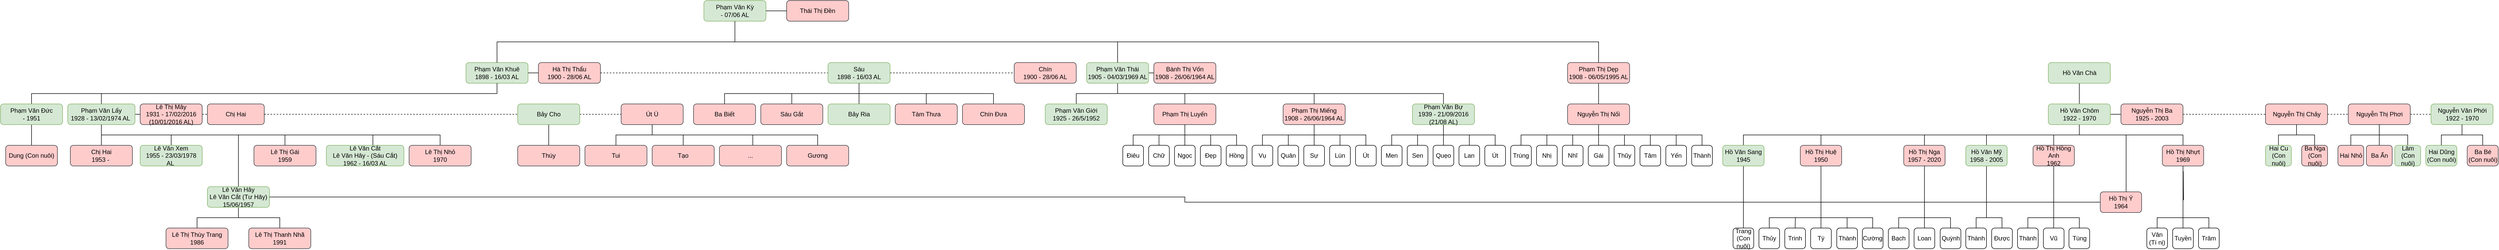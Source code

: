 <mxfile version="13.9.2" type="github">
  <diagram name="Page-1" id="97916047-d0de-89f5-080d-49f4d83e522f">
    <mxGraphModel dx="3175.5" dy="762" grid="1" gridSize="10" guides="1" tooltips="1" connect="1" arrows="1" fold="1" page="1" pageScale="1.5" pageWidth="1169" pageHeight="827" background="#ffffff" math="0" shadow="0">
      <root>
        <mxCell id="0" />
        <mxCell id="1" parent="0" />
        <mxCell id="FEyVmN1Ai5-Nq4Hq8LTz-78" value="" style="group" parent="1" vertex="1" connectable="0">
          <mxGeometry x="400" y="40" width="280" height="40" as="geometry" />
        </mxCell>
        <mxCell id="FEyVmN1Ai5-Nq4Hq8LTz-65" value="Phạm Văn Kỳ&lt;br&gt;- 07/06 AL" style="rounded=1;whiteSpace=wrap;html=1;fillColor=#d5e8d4;strokeColor=#82b366;" parent="FEyVmN1Ai5-Nq4Hq8LTz-78" vertex="1">
          <mxGeometry width="120" height="40" as="geometry" />
        </mxCell>
        <mxCell id="FEyVmN1Ai5-Nq4Hq8LTz-66" value="Thái Thị Đền" style="rounded=1;whiteSpace=wrap;html=1;fillColor=#ffcccc;strokeColor=#36393d;" parent="FEyVmN1Ai5-Nq4Hq8LTz-78" vertex="1">
          <mxGeometry x="160" width="120" height="40" as="geometry" />
        </mxCell>
        <mxCell id="FEyVmN1Ai5-Nq4Hq8LTz-71" style="edgeStyle=orthogonalEdgeStyle;rounded=0;orthogonalLoop=1;jettySize=auto;html=1;exitX=1;exitY=0.5;exitDx=0;exitDy=0;entryX=0;entryY=0.5;entryDx=0;entryDy=0;endArrow=none;endFill=0;" parent="FEyVmN1Ai5-Nq4Hq8LTz-78" source="FEyVmN1Ai5-Nq4Hq8LTz-65" target="FEyVmN1Ai5-Nq4Hq8LTz-66" edge="1">
          <mxGeometry as="geometry" />
        </mxCell>
        <mxCell id="5M_Gi-6bJ1FGQ-nQun3S-24" style="edgeStyle=orthogonalEdgeStyle;rounded=0;orthogonalLoop=1;jettySize=auto;html=1;exitX=0.5;exitY=1;exitDx=0;exitDy=0;entryX=0.5;entryY=0;entryDx=0;entryDy=0;endArrow=none;endFill=0;" parent="1" source="FEyVmN1Ai5-Nq4Hq8LTz-75" target="FEyVmN1Ai5-Nq4Hq8LTz-96" edge="1">
          <mxGeometry relative="1" as="geometry" />
        </mxCell>
        <mxCell id="FEyVmN1Ai5-Nq4Hq8LTz-75" value="Phạm Văn Khuê&lt;br&gt;1898 - 16/03 AL" style="rounded=1;whiteSpace=wrap;html=1;fillColor=#d5e8d4;strokeColor=#82b366;" parent="1" vertex="1">
          <mxGeometry x="-60" y="160" width="120" height="40" as="geometry" />
        </mxCell>
        <mxCell id="FEyVmN1Ai5-Nq4Hq8LTz-81" style="edgeStyle=orthogonalEdgeStyle;rounded=0;orthogonalLoop=1;jettySize=auto;html=1;exitX=1;exitY=0.5;exitDx=0;exitDy=0;entryX=0;entryY=0.5;entryDx=0;entryDy=0;endArrow=none;endFill=0;dashed=1;" parent="1" source="FEyVmN1Ai5-Nq4Hq8LTz-76" target="FEyVmN1Ai5-Nq4Hq8LTz-79" edge="1">
          <mxGeometry relative="1" as="geometry" />
        </mxCell>
        <mxCell id="FEyVmN1Ai5-Nq4Hq8LTz-76" value="Hà Thị Thẩu&lt;br&gt;1900 - 28/06 AL" style="rounded=1;whiteSpace=wrap;html=1;fillColor=#ffcccc;strokeColor=#36393d;" parent="1" vertex="1">
          <mxGeometry x="80" y="160" width="120" height="40" as="geometry" />
        </mxCell>
        <mxCell id="FEyVmN1Ai5-Nq4Hq8LTz-77" style="edgeStyle=orthogonalEdgeStyle;rounded=0;orthogonalLoop=1;jettySize=auto;html=1;exitX=1;exitY=0.5;exitDx=0;exitDy=0;entryX=0;entryY=0.5;entryDx=0;entryDy=0;endArrow=none;endFill=0;" parent="1" source="FEyVmN1Ai5-Nq4Hq8LTz-75" target="FEyVmN1Ai5-Nq4Hq8LTz-76" edge="1">
          <mxGeometry x="-50" y="160" as="geometry" />
        </mxCell>
        <mxCell id="FEyVmN1Ai5-Nq4Hq8LTz-84" style="edgeStyle=orthogonalEdgeStyle;rounded=0;orthogonalLoop=1;jettySize=auto;html=1;exitX=1;exitY=0.5;exitDx=0;exitDy=0;entryX=0;entryY=0.5;entryDx=0;entryDy=0;dashed=1;endArrow=none;endFill=0;" parent="1" source="FEyVmN1Ai5-Nq4Hq8LTz-79" target="FEyVmN1Ai5-Nq4Hq8LTz-80" edge="1">
          <mxGeometry relative="1" as="geometry" />
        </mxCell>
        <mxCell id="FEyVmN1Ai5-Nq4Hq8LTz-89" style="edgeStyle=orthogonalEdgeStyle;rounded=0;orthogonalLoop=1;jettySize=auto;html=1;exitX=0.5;exitY=1;exitDx=0;exitDy=0;entryX=0.5;entryY=0;entryDx=0;entryDy=0;endArrow=none;endFill=0;" parent="1" source="FEyVmN1Ai5-Nq4Hq8LTz-79" target="FEyVmN1Ai5-Nq4Hq8LTz-85" edge="1">
          <mxGeometry relative="1" as="geometry" />
        </mxCell>
        <mxCell id="FEyVmN1Ai5-Nq4Hq8LTz-91" style="edgeStyle=orthogonalEdgeStyle;rounded=0;orthogonalLoop=1;jettySize=auto;html=1;exitX=0.5;exitY=1;exitDx=0;exitDy=0;endArrow=none;endFill=0;" parent="1" source="FEyVmN1Ai5-Nq4Hq8LTz-79" target="FEyVmN1Ai5-Nq4Hq8LTz-82" edge="1">
          <mxGeometry relative="1" as="geometry" />
        </mxCell>
        <mxCell id="FEyVmN1Ai5-Nq4Hq8LTz-92" style="edgeStyle=orthogonalEdgeStyle;rounded=0;orthogonalLoop=1;jettySize=auto;html=1;exitX=0.5;exitY=1;exitDx=0;exitDy=0;entryX=0.5;entryY=0;entryDx=0;entryDy=0;endArrow=none;endFill=0;" parent="1" source="FEyVmN1Ai5-Nq4Hq8LTz-79" target="FEyVmN1Ai5-Nq4Hq8LTz-87" edge="1">
          <mxGeometry relative="1" as="geometry" />
        </mxCell>
        <mxCell id="FEyVmN1Ai5-Nq4Hq8LTz-79" value="Sáu&lt;br&gt;1898 - 16/03 AL" style="rounded=1;whiteSpace=wrap;html=1;fillColor=#d5e8d4;strokeColor=#82b366;" parent="1" vertex="1">
          <mxGeometry x="640" y="160" width="120" height="40" as="geometry" />
        </mxCell>
        <mxCell id="FEyVmN1Ai5-Nq4Hq8LTz-80" value="Chín&lt;br&gt;1900 - 28/06 AL" style="rounded=1;whiteSpace=wrap;html=1;fillColor=#ffcccc;strokeColor=#36393d;" parent="1" vertex="1">
          <mxGeometry x="1000" y="160" width="120" height="40" as="geometry" />
        </mxCell>
        <mxCell id="FEyVmN1Ai5-Nq4Hq8LTz-82" value="Bảy Ria" style="rounded=1;whiteSpace=wrap;html=1;fillColor=#d5e8d4;strokeColor=#82b366;" parent="1" vertex="1">
          <mxGeometry x="640" y="240" width="120" height="40" as="geometry" />
        </mxCell>
        <mxCell id="FEyVmN1Ai5-Nq4Hq8LTz-85" value="Ba Biết" style="rounded=1;whiteSpace=wrap;html=1;fillColor=#ffcccc;strokeColor=#36393d;" parent="1" vertex="1">
          <mxGeometry x="380" y="240" width="120" height="40" as="geometry" />
        </mxCell>
        <mxCell id="5M_Gi-6bJ1FGQ-nQun3S-25" style="edgeStyle=orthogonalEdgeStyle;rounded=0;orthogonalLoop=1;jettySize=auto;html=1;exitX=0.5;exitY=0;exitDx=0;exitDy=0;entryX=0.5;entryY=1;entryDx=0;entryDy=0;endArrow=none;endFill=0;" parent="1" source="FEyVmN1Ai5-Nq4Hq8LTz-86" target="FEyVmN1Ai5-Nq4Hq8LTz-79" edge="1">
          <mxGeometry relative="1" as="geometry" />
        </mxCell>
        <mxCell id="FEyVmN1Ai5-Nq4Hq8LTz-86" value="Sáu Gắt" style="rounded=1;whiteSpace=wrap;html=1;fillColor=#ffcccc;strokeColor=#36393d;" parent="1" vertex="1">
          <mxGeometry x="510" y="240" width="120" height="40" as="geometry" />
        </mxCell>
        <mxCell id="FEyVmN1Ai5-Nq4Hq8LTz-87" value="Tám Thưa" style="rounded=1;whiteSpace=wrap;html=1;fillColor=#ffcccc;strokeColor=#36393d;" parent="1" vertex="1">
          <mxGeometry x="770" y="240" width="120" height="40" as="geometry" />
        </mxCell>
        <mxCell id="FEyVmN1Ai5-Nq4Hq8LTz-93" style="edgeStyle=orthogonalEdgeStyle;rounded=0;orthogonalLoop=1;jettySize=auto;html=1;exitX=0.5;exitY=0;exitDx=0;exitDy=0;endArrow=none;endFill=0;" parent="1" source="FEyVmN1Ai5-Nq4Hq8LTz-88" target="FEyVmN1Ai5-Nq4Hq8LTz-79" edge="1">
          <mxGeometry relative="1" as="geometry" />
        </mxCell>
        <mxCell id="FEyVmN1Ai5-Nq4Hq8LTz-88" value="Chín Đưa" style="rounded=1;whiteSpace=wrap;html=1;fillColor=#ffcccc;strokeColor=#36393d;" parent="1" vertex="1">
          <mxGeometry x="900" y="240" width="120" height="40" as="geometry" />
        </mxCell>
        <mxCell id="FEyVmN1Ai5-Nq4Hq8LTz-111" style="edgeStyle=orthogonalEdgeStyle;rounded=0;orthogonalLoop=1;jettySize=auto;html=1;exitX=0.5;exitY=1;exitDx=0;exitDy=0;entryX=0.5;entryY=0;entryDx=0;entryDy=0;endArrow=none;endFill=0;" parent="1" source="FEyVmN1Ai5-Nq4Hq8LTz-94" target="FEyVmN1Ai5-Nq4Hq8LTz-110" edge="1">
          <mxGeometry relative="1" as="geometry" />
        </mxCell>
        <mxCell id="5M_Gi-6bJ1FGQ-nQun3S-22" style="edgeStyle=orthogonalEdgeStyle;rounded=0;orthogonalLoop=1;jettySize=auto;html=1;exitX=0.5;exitY=0;exitDx=0;exitDy=0;entryX=0.5;entryY=1;entryDx=0;entryDy=0;endArrow=none;endFill=0;" parent="1" source="FEyVmN1Ai5-Nq4Hq8LTz-94" target="FEyVmN1Ai5-Nq4Hq8LTz-75" edge="1">
          <mxGeometry relative="1" as="geometry" />
        </mxCell>
        <mxCell id="FEyVmN1Ai5-Nq4Hq8LTz-94" value="Phạm Văn Đức&lt;br&gt;- 1951" style="rounded=1;whiteSpace=wrap;html=1;fillColor=#d5e8d4;strokeColor=#82b366;" parent="1" vertex="1">
          <mxGeometry x="-960" y="240" width="120" height="40" as="geometry" />
        </mxCell>
        <mxCell id="FEyVmN1Ai5-Nq4Hq8LTz-106" style="edgeStyle=orthogonalEdgeStyle;rounded=0;orthogonalLoop=1;jettySize=auto;html=1;exitX=1;exitY=0.5;exitDx=0;exitDy=0;entryX=0;entryY=0.5;entryDx=0;entryDy=0;endArrow=none;endFill=0;" parent="1" source="FEyVmN1Ai5-Nq4Hq8LTz-96" target="FEyVmN1Ai5-Nq4Hq8LTz-97" edge="1">
          <mxGeometry relative="1" as="geometry" />
        </mxCell>
        <mxCell id="5M_Gi-6bJ1FGQ-nQun3S-26" style="edgeStyle=orthogonalEdgeStyle;rounded=0;orthogonalLoop=1;jettySize=auto;html=1;exitX=0.5;exitY=1;exitDx=0;exitDy=0;entryX=0.5;entryY=0;entryDx=0;entryDy=0;endArrow=none;endFill=0;" parent="1" source="FEyVmN1Ai5-Nq4Hq8LTz-96" target="FEyVmN1Ai5-Nq4Hq8LTz-98" edge="1">
          <mxGeometry relative="1" as="geometry" />
        </mxCell>
        <mxCell id="5M_Gi-6bJ1FGQ-nQun3S-27" style="edgeStyle=orthogonalEdgeStyle;rounded=0;orthogonalLoop=1;jettySize=auto;html=1;exitX=0.5;exitY=1;exitDx=0;exitDy=0;entryX=0.5;entryY=0;entryDx=0;entryDy=0;endArrow=none;endFill=0;" parent="1" source="FEyVmN1Ai5-Nq4Hq8LTz-96" target="FEyVmN1Ai5-Nq4Hq8LTz-99" edge="1">
          <mxGeometry relative="1" as="geometry" />
        </mxCell>
        <mxCell id="5M_Gi-6bJ1FGQ-nQun3S-28" style="edgeStyle=orthogonalEdgeStyle;rounded=0;orthogonalLoop=1;jettySize=auto;html=1;exitX=0.5;exitY=1;exitDx=0;exitDy=0;entryX=0.5;entryY=0;entryDx=0;entryDy=0;endArrow=none;endFill=0;" parent="1" source="FEyVmN1Ai5-Nq4Hq8LTz-96" target="FEyVmN1Ai5-Nq4Hq8LTz-103" edge="1">
          <mxGeometry relative="1" as="geometry" />
        </mxCell>
        <mxCell id="FEyVmN1Ai5-Nq4Hq8LTz-96" value="Phạm Văn Lấy&lt;br&gt;1928 -&amp;nbsp;13/02/1974 AL&amp;nbsp;" style="rounded=1;whiteSpace=wrap;html=1;fillColor=#d5e8d4;strokeColor=#82b366;" parent="1" vertex="1">
          <mxGeometry x="-830" y="240" width="130" height="40" as="geometry" />
        </mxCell>
        <mxCell id="FEyVmN1Ai5-Nq4Hq8LTz-113" style="edgeStyle=orthogonalEdgeStyle;rounded=0;orthogonalLoop=1;jettySize=auto;html=1;exitX=1;exitY=0.5;exitDx=0;exitDy=0;entryX=0;entryY=0.5;entryDx=0;entryDy=0;endArrow=none;endFill=0;dashed=1;" parent="1" source="FEyVmN1Ai5-Nq4Hq8LTz-97" target="FEyVmN1Ai5-Nq4Hq8LTz-112" edge="1">
          <mxGeometry relative="1" as="geometry" />
        </mxCell>
        <mxCell id="FEyVmN1Ai5-Nq4Hq8LTz-97" value="Lê Thị Mây&lt;br&gt;1931&amp;nbsp;- 17/02/2016 (10/01/2016 AL)" style="rounded=1;whiteSpace=wrap;html=1;fillColor=#ffcccc;strokeColor=#36393d;" parent="1" vertex="1">
          <mxGeometry x="-690" y="240" width="120" height="40" as="geometry" />
        </mxCell>
        <mxCell id="FEyVmN1Ai5-Nq4Hq8LTz-98" value="Chị Hai&lt;br&gt;1953 -&amp;nbsp;" style="rounded=1;whiteSpace=wrap;html=1;fillColor=#ffcccc;strokeColor=#36393d;" parent="1" vertex="1">
          <mxGeometry x="-825" y="320" width="120" height="40" as="geometry" />
        </mxCell>
        <mxCell id="FEyVmN1Ai5-Nq4Hq8LTz-99" value="Lê Văn Xem&lt;br&gt;1955 - 23/03/1978 AL&amp;nbsp;" style="rounded=1;whiteSpace=wrap;html=1;fillColor=#d5e8d4;strokeColor=#82b366;" parent="1" vertex="1">
          <mxGeometry x="-690" y="320" width="120" height="40" as="geometry" />
        </mxCell>
        <mxCell id="5M_Gi-6bJ1FGQ-nQun3S-20" style="edgeStyle=orthogonalEdgeStyle;rounded=0;orthogonalLoop=1;jettySize=auto;html=1;exitX=0.5;exitY=1;exitDx=0;exitDy=0;endArrow=none;endFill=0;" parent="1" source="FEyVmN1Ai5-Nq4Hq8LTz-100" target="5M_Gi-6bJ1FGQ-nQun3S-18" edge="1">
          <mxGeometry relative="1" as="geometry" />
        </mxCell>
        <mxCell id="5M_Gi-6bJ1FGQ-nQun3S-21" style="edgeStyle=orthogonalEdgeStyle;rounded=0;orthogonalLoop=1;jettySize=auto;html=1;exitX=0.5;exitY=1;exitDx=0;exitDy=0;endArrow=none;endFill=0;" parent="1" source="FEyVmN1Ai5-Nq4Hq8LTz-100" target="5M_Gi-6bJ1FGQ-nQun3S-19" edge="1">
          <mxGeometry relative="1" as="geometry" />
        </mxCell>
        <mxCell id="5M_Gi-6bJ1FGQ-nQun3S-29" style="edgeStyle=orthogonalEdgeStyle;rounded=0;orthogonalLoop=1;jettySize=auto;html=1;exitX=0.5;exitY=0;exitDx=0;exitDy=0;entryX=0.5;entryY=1;entryDx=0;entryDy=0;endArrow=none;endFill=0;" parent="1" source="FEyVmN1Ai5-Nq4Hq8LTz-100" target="FEyVmN1Ai5-Nq4Hq8LTz-96" edge="1">
          <mxGeometry relative="1" as="geometry">
            <Array as="points">
              <mxPoint x="-500" y="300" />
              <mxPoint x="-765" y="300" />
            </Array>
          </mxGeometry>
        </mxCell>
        <mxCell id="FEyVmN1Ai5-Nq4Hq8LTz-100" value="Lê Văn Hây &lt;br&gt;Lê Văn Cắt (Tư Hây)&lt;br&gt;15/06/1957" style="rounded=1;whiteSpace=wrap;html=1;fillColor=#d5e8d4;strokeColor=#82b366;" parent="1" vertex="1">
          <mxGeometry x="-560" y="400" width="120" height="40" as="geometry" />
        </mxCell>
        <mxCell id="FEyVmN1Ai5-Nq4Hq8LTz-130" style="edgeStyle=orthogonalEdgeStyle;rounded=0;orthogonalLoop=1;jettySize=auto;html=1;exitX=0.5;exitY=0;exitDx=0;exitDy=0;endArrow=none;endFill=0;" parent="1" source="FEyVmN1Ai5-Nq4Hq8LTz-101" edge="1">
          <mxGeometry relative="1" as="geometry">
            <mxPoint x="-369.966" y="300.0" as="targetPoint" />
          </mxGeometry>
        </mxCell>
        <mxCell id="FEyVmN1Ai5-Nq4Hq8LTz-101" value="Lê Thị Gái&lt;br&gt;1959" style="rounded=1;whiteSpace=wrap;html=1;fillColor=#ffcccc;strokeColor=#36393d;" parent="1" vertex="1">
          <mxGeometry x="-470" y="320" width="120" height="40" as="geometry" />
        </mxCell>
        <mxCell id="FEyVmN1Ai5-Nq4Hq8LTz-129" style="edgeStyle=orthogonalEdgeStyle;rounded=0;orthogonalLoop=1;jettySize=auto;html=1;exitX=0.5;exitY=0;exitDx=0;exitDy=0;endArrow=none;endFill=0;" parent="1" source="FEyVmN1Ai5-Nq4Hq8LTz-102" edge="1">
          <mxGeometry relative="1" as="geometry">
            <mxPoint x="-240" y="300" as="targetPoint" />
          </mxGeometry>
        </mxCell>
        <mxCell id="FEyVmN1Ai5-Nq4Hq8LTz-102" value="Lê Văn Cắt &lt;br&gt;Lê Văn Hây - (Sáu Cắt)&lt;br&gt;1962 - 16/03 AL" style="rounded=1;whiteSpace=wrap;html=1;fillColor=#d5e8d4;strokeColor=#82b366;" parent="1" vertex="1">
          <mxGeometry x="-330" y="320" width="150" height="40" as="geometry" />
        </mxCell>
        <mxCell id="FEyVmN1Ai5-Nq4Hq8LTz-103" value="Lê Thị Nhỏ&lt;br&gt;1970" style="rounded=1;whiteSpace=wrap;html=1;fillColor=#ffcccc;strokeColor=#36393d;" parent="1" vertex="1">
          <mxGeometry x="-170" y="320" width="120" height="40" as="geometry" />
        </mxCell>
        <mxCell id="FEyVmN1Ai5-Nq4Hq8LTz-107" style="edgeStyle=orthogonalEdgeStyle;rounded=0;orthogonalLoop=1;jettySize=auto;html=1;exitX=0.5;exitY=1;exitDx=0;exitDy=0;endArrow=none;endFill=0;" parent="1" source="FEyVmN1Ai5-Nq4Hq8LTz-65" target="FEyVmN1Ai5-Nq4Hq8LTz-75" edge="1">
          <mxGeometry relative="1" as="geometry" />
        </mxCell>
        <mxCell id="FEyVmN1Ai5-Nq4Hq8LTz-110" value="Dung (Con nuôi)" style="rounded=1;whiteSpace=wrap;html=1;fillColor=#ffcccc;strokeColor=#36393d;" parent="1" vertex="1">
          <mxGeometry x="-950" y="320" width="100" height="40" as="geometry" />
        </mxCell>
        <mxCell id="FEyVmN1Ai5-Nq4Hq8LTz-115" style="edgeStyle=orthogonalEdgeStyle;rounded=0;orthogonalLoop=1;jettySize=auto;html=1;exitX=1;exitY=0.5;exitDx=0;exitDy=0;entryX=0;entryY=0.5;entryDx=0;entryDy=0;dashed=1;endArrow=none;endFill=0;" parent="1" source="FEyVmN1Ai5-Nq4Hq8LTz-112" target="FEyVmN1Ai5-Nq4Hq8LTz-114" edge="1">
          <mxGeometry relative="1" as="geometry" />
        </mxCell>
        <mxCell id="FEyVmN1Ai5-Nq4Hq8LTz-112" value="Chị Hai" style="rounded=1;whiteSpace=wrap;html=1;fillColor=#ffcccc;strokeColor=#36393d;" parent="1" vertex="1">
          <mxGeometry x="-560" y="240" width="110" height="40" as="geometry" />
        </mxCell>
        <mxCell id="FEyVmN1Ai5-Nq4Hq8LTz-122" style="edgeStyle=orthogonalEdgeStyle;rounded=0;orthogonalLoop=1;jettySize=auto;html=1;exitX=0.5;exitY=1;exitDx=0;exitDy=0;entryX=0.5;entryY=0;entryDx=0;entryDy=0;endArrow=none;endFill=0;" parent="1" source="FEyVmN1Ai5-Nq4Hq8LTz-114" target="FEyVmN1Ai5-Nq4Hq8LTz-116" edge="1">
          <mxGeometry relative="1" as="geometry" />
        </mxCell>
        <mxCell id="FEyVmN1Ai5-Nq4Hq8LTz-123" style="edgeStyle=orthogonalEdgeStyle;rounded=0;orthogonalLoop=1;jettySize=auto;html=1;exitX=1;exitY=0.5;exitDx=0;exitDy=0;entryX=0;entryY=0.5;entryDx=0;entryDy=0;endArrow=none;endFill=0;dashed=1;" parent="1" source="FEyVmN1Ai5-Nq4Hq8LTz-114" target="FEyVmN1Ai5-Nq4Hq8LTz-117" edge="1">
          <mxGeometry relative="1" as="geometry" />
        </mxCell>
        <mxCell id="FEyVmN1Ai5-Nq4Hq8LTz-114" value="Bảy Cho" style="rounded=1;whiteSpace=wrap;html=1;fillColor=#d5e8d4;strokeColor=#82b366;" parent="1" vertex="1">
          <mxGeometry x="40" y="240" width="120" height="40" as="geometry" />
        </mxCell>
        <mxCell id="FEyVmN1Ai5-Nq4Hq8LTz-116" value="Thúy" style="rounded=1;whiteSpace=wrap;html=1;fillColor=#ffcccc;strokeColor=#36393d;" parent="1" vertex="1">
          <mxGeometry x="40" y="320" width="120" height="40" as="geometry" />
        </mxCell>
        <mxCell id="FEyVmN1Ai5-Nq4Hq8LTz-124" style="edgeStyle=orthogonalEdgeStyle;rounded=0;orthogonalLoop=1;jettySize=auto;html=1;exitX=0.5;exitY=1;exitDx=0;exitDy=0;entryX=0.5;entryY=0;entryDx=0;entryDy=0;endArrow=none;endFill=0;" parent="1" source="FEyVmN1Ai5-Nq4Hq8LTz-117" target="FEyVmN1Ai5-Nq4Hq8LTz-118" edge="1">
          <mxGeometry relative="1" as="geometry" />
        </mxCell>
        <mxCell id="FEyVmN1Ai5-Nq4Hq8LTz-125" style="edgeStyle=orthogonalEdgeStyle;rounded=0;orthogonalLoop=1;jettySize=auto;html=1;exitX=0.5;exitY=1;exitDx=0;exitDy=0;entryX=0.5;entryY=0;entryDx=0;entryDy=0;endArrow=none;endFill=0;" parent="1" source="FEyVmN1Ai5-Nq4Hq8LTz-117" target="FEyVmN1Ai5-Nq4Hq8LTz-119" edge="1">
          <mxGeometry relative="1" as="geometry" />
        </mxCell>
        <mxCell id="FEyVmN1Ai5-Nq4Hq8LTz-126" style="edgeStyle=orthogonalEdgeStyle;rounded=0;orthogonalLoop=1;jettySize=auto;html=1;exitX=0.5;exitY=1;exitDx=0;exitDy=0;entryX=0.538;entryY=-0.014;entryDx=0;entryDy=0;entryPerimeter=0;endArrow=none;endFill=0;" parent="1" source="FEyVmN1Ai5-Nq4Hq8LTz-117" target="FEyVmN1Ai5-Nq4Hq8LTz-120" edge="1">
          <mxGeometry relative="1" as="geometry" />
        </mxCell>
        <mxCell id="FEyVmN1Ai5-Nq4Hq8LTz-127" style="edgeStyle=orthogonalEdgeStyle;rounded=0;orthogonalLoop=1;jettySize=auto;html=1;exitX=0.5;exitY=1;exitDx=0;exitDy=0;entryX=0.5;entryY=0;entryDx=0;entryDy=0;endArrow=none;endFill=0;" parent="1" source="FEyVmN1Ai5-Nq4Hq8LTz-117" target="FEyVmN1Ai5-Nq4Hq8LTz-121" edge="1">
          <mxGeometry relative="1" as="geometry">
            <Array as="points">
              <mxPoint x="240" y="300" />
              <mxPoint x="650" y="300" />
            </Array>
          </mxGeometry>
        </mxCell>
        <mxCell id="FEyVmN1Ai5-Nq4Hq8LTz-117" value="Út Ù" style="rounded=1;whiteSpace=wrap;html=1;fillColor=#ffcccc;strokeColor=#36393d;" parent="1" vertex="1">
          <mxGeometry x="240" y="240" width="120" height="40" as="geometry" />
        </mxCell>
        <mxCell id="FEyVmN1Ai5-Nq4Hq8LTz-118" value="Tui" style="rounded=1;whiteSpace=wrap;html=1;fillColor=#ffcccc;strokeColor=#36393d;" parent="1" vertex="1">
          <mxGeometry x="170" y="320" width="120" height="40" as="geometry" />
        </mxCell>
        <mxCell id="FEyVmN1Ai5-Nq4Hq8LTz-119" value="Tạo" style="rounded=1;whiteSpace=wrap;html=1;fillColor=#ffcccc;strokeColor=#36393d;" parent="1" vertex="1">
          <mxGeometry x="300" y="320" width="120" height="40" as="geometry" />
        </mxCell>
        <mxCell id="FEyVmN1Ai5-Nq4Hq8LTz-120" value="..." style="rounded=1;whiteSpace=wrap;html=1;fillColor=#ffcccc;strokeColor=#36393d;" parent="1" vertex="1">
          <mxGeometry x="430" y="320" width="120" height="40" as="geometry" />
        </mxCell>
        <mxCell id="FEyVmN1Ai5-Nq4Hq8LTz-121" value="Gương" style="rounded=1;whiteSpace=wrap;html=1;fillColor=#ffcccc;strokeColor=#36393d;" parent="1" vertex="1">
          <mxGeometry x="560" y="320" width="120" height="40" as="geometry" />
        </mxCell>
        <mxCell id="FEyVmN1Ai5-Nq4Hq8LTz-137" style="edgeStyle=orthogonalEdgeStyle;rounded=0;orthogonalLoop=1;jettySize=auto;html=1;exitX=1;exitY=0.5;exitDx=0;exitDy=0;entryX=0;entryY=0.5;entryDx=0;entryDy=0;endArrow=none;endFill=0;" parent="1" source="FEyVmN1Ai5-Nq4Hq8LTz-134" target="FEyVmN1Ai5-Nq4Hq8LTz-136" edge="1">
          <mxGeometry relative="1" as="geometry" />
        </mxCell>
        <mxCell id="FEyVmN1Ai5-Nq4Hq8LTz-184" style="edgeStyle=orthogonalEdgeStyle;rounded=0;orthogonalLoop=1;jettySize=auto;html=1;exitX=0.5;exitY=1;exitDx=0;exitDy=0;entryX=0.5;entryY=0;entryDx=0;entryDy=0;endArrow=none;endFill=0;" parent="1" source="FEyVmN1Ai5-Nq4Hq8LTz-134" target="FEyVmN1Ai5-Nq4Hq8LTz-138" edge="1">
          <mxGeometry relative="1" as="geometry" />
        </mxCell>
        <mxCell id="FEyVmN1Ai5-Nq4Hq8LTz-185" style="edgeStyle=orthogonalEdgeStyle;rounded=0;orthogonalLoop=1;jettySize=auto;html=1;exitX=0.5;exitY=1;exitDx=0;exitDy=0;entryX=0.5;entryY=0;entryDx=0;entryDy=0;endArrow=none;endFill=0;" parent="1" source="FEyVmN1Ai5-Nq4Hq8LTz-134" target="FEyVmN1Ai5-Nq4Hq8LTz-139" edge="1">
          <mxGeometry relative="1" as="geometry" />
        </mxCell>
        <mxCell id="FEyVmN1Ai5-Nq4Hq8LTz-186" style="edgeStyle=orthogonalEdgeStyle;rounded=0;orthogonalLoop=1;jettySize=auto;html=1;exitX=0.5;exitY=1;exitDx=0;exitDy=0;entryX=0.5;entryY=0;entryDx=0;entryDy=0;endArrow=none;endFill=0;" parent="1" source="FEyVmN1Ai5-Nq4Hq8LTz-134" target="FEyVmN1Ai5-Nq4Hq8LTz-140" edge="1">
          <mxGeometry relative="1" as="geometry" />
        </mxCell>
        <mxCell id="FEyVmN1Ai5-Nq4Hq8LTz-187" style="edgeStyle=orthogonalEdgeStyle;rounded=0;orthogonalLoop=1;jettySize=auto;html=1;exitX=0.5;exitY=1;exitDx=0;exitDy=0;entryX=0.5;entryY=0;entryDx=0;entryDy=0;endArrow=none;endFill=0;" parent="1" source="FEyVmN1Ai5-Nq4Hq8LTz-134" target="FEyVmN1Ai5-Nq4Hq8LTz-141" edge="1">
          <mxGeometry relative="1" as="geometry" />
        </mxCell>
        <mxCell id="FEyVmN1Ai5-Nq4Hq8LTz-134" value="Phạm Văn Thái&lt;br&gt;1905 - 04/03/1969 AL" style="rounded=1;whiteSpace=wrap;html=1;fillColor=#d5e8d4;strokeColor=#82b366;" parent="1" vertex="1">
          <mxGeometry x="1140" y="160" width="120" height="40" as="geometry" />
        </mxCell>
        <mxCell id="FEyVmN1Ai5-Nq4Hq8LTz-135" style="edgeStyle=orthogonalEdgeStyle;rounded=0;orthogonalLoop=1;jettySize=auto;html=1;exitX=0.5;exitY=1;exitDx=0;exitDy=0;entryX=0.5;entryY=0;entryDx=0;entryDy=0;endArrow=none;endFill=0;" parent="1" source="FEyVmN1Ai5-Nq4Hq8LTz-65" target="FEyVmN1Ai5-Nq4Hq8LTz-134" edge="1">
          <mxGeometry relative="1" as="geometry" />
        </mxCell>
        <mxCell id="FEyVmN1Ai5-Nq4Hq8LTz-136" value="Bành Thị Vốn&lt;br&gt;1908 - 26/06/1964 AL" style="rounded=1;whiteSpace=wrap;html=1;fillColor=#ffcccc;strokeColor=#36393d;" parent="1" vertex="1">
          <mxGeometry x="1270" y="160" width="120" height="40" as="geometry" />
        </mxCell>
        <mxCell id="FEyVmN1Ai5-Nq4Hq8LTz-138" value="Phạm Văn Giới&lt;br&gt;1925 - 26/5/1952" style="rounded=1;whiteSpace=wrap;html=1;fillColor=#d5e8d4;strokeColor=#82b366;" parent="1" vertex="1">
          <mxGeometry x="1060" y="240" width="120" height="40" as="geometry" />
        </mxCell>
        <mxCell id="FEyVmN1Ai5-Nq4Hq8LTz-167" style="edgeStyle=orthogonalEdgeStyle;rounded=0;orthogonalLoop=1;jettySize=auto;html=1;exitX=0.5;exitY=1;exitDx=0;exitDy=0;entryX=0.5;entryY=0;entryDx=0;entryDy=0;endArrow=none;endFill=0;" parent="1" source="FEyVmN1Ai5-Nq4Hq8LTz-140" target="FEyVmN1Ai5-Nq4Hq8LTz-157" edge="1">
          <mxGeometry relative="1" as="geometry" />
        </mxCell>
        <mxCell id="FEyVmN1Ai5-Nq4Hq8LTz-140" value="Phạm Thị Miếng &lt;br&gt;1908 - 26/06/1964 AL" style="rounded=1;whiteSpace=wrap;html=1;fillColor=#ffcccc;strokeColor=#36393d;" parent="1" vertex="1">
          <mxGeometry x="1520" y="240" width="120" height="40" as="geometry" />
        </mxCell>
        <mxCell id="FEyVmN1Ai5-Nq4Hq8LTz-181" style="edgeStyle=orthogonalEdgeStyle;rounded=0;orthogonalLoop=1;jettySize=auto;html=1;exitX=0.5;exitY=1;exitDx=0;exitDy=0;entryX=0.5;entryY=0;entryDx=0;entryDy=0;endArrow=none;endFill=0;" parent="1" source="FEyVmN1Ai5-Nq4Hq8LTz-141" target="FEyVmN1Ai5-Nq4Hq8LTz-172" edge="1">
          <mxGeometry relative="1" as="geometry" />
        </mxCell>
        <mxCell id="FEyVmN1Ai5-Nq4Hq8LTz-141" value="Phạm Văn Bự&lt;br&gt;1939 - 21/09/2016 (21/08 AL)" style="rounded=1;whiteSpace=wrap;html=1;fillColor=#d5e8d4;strokeColor=#82b366;" parent="1" vertex="1">
          <mxGeometry x="1770" y="240" width="120" height="40" as="geometry" />
        </mxCell>
        <mxCell id="FEyVmN1Ai5-Nq4Hq8LTz-168" style="edgeStyle=orthogonalEdgeStyle;rounded=0;orthogonalLoop=1;jettySize=auto;html=1;exitX=0.5;exitY=0;exitDx=0;exitDy=0;entryX=0.5;entryY=1;entryDx=0;entryDy=0;endArrow=none;endFill=0;" parent="1" source="FEyVmN1Ai5-Nq4Hq8LTz-153" target="FEyVmN1Ai5-Nq4Hq8LTz-140" edge="1">
          <mxGeometry relative="1" as="geometry" />
        </mxCell>
        <mxCell id="FEyVmN1Ai5-Nq4Hq8LTz-153" value="Quân" style="rounded=1;whiteSpace=wrap;html=1;" parent="1" vertex="1">
          <mxGeometry x="1510" y="320" width="40" height="40" as="geometry" />
        </mxCell>
        <mxCell id="FEyVmN1Ai5-Nq4Hq8LTz-177" style="edgeStyle=orthogonalEdgeStyle;rounded=0;orthogonalLoop=1;jettySize=auto;html=1;exitX=0.5;exitY=0;exitDx=0;exitDy=0;entryX=0.5;entryY=1;entryDx=0;entryDy=0;endArrow=none;endFill=0;" parent="1" source="FEyVmN1Ai5-Nq4Hq8LTz-154" target="FEyVmN1Ai5-Nq4Hq8LTz-140" edge="1">
          <mxGeometry relative="1" as="geometry" />
        </mxCell>
        <mxCell id="FEyVmN1Ai5-Nq4Hq8LTz-154" value="Sự" style="rounded=1;whiteSpace=wrap;html=1;" parent="1" vertex="1">
          <mxGeometry x="1560" y="320" width="40" height="40" as="geometry" />
        </mxCell>
        <mxCell id="FEyVmN1Ai5-Nq4Hq8LTz-170" style="edgeStyle=orthogonalEdgeStyle;rounded=0;orthogonalLoop=1;jettySize=auto;html=1;exitX=0.5;exitY=0;exitDx=0;exitDy=0;entryX=0.5;entryY=1;entryDx=0;entryDy=0;endArrow=none;endFill=0;" parent="1" source="FEyVmN1Ai5-Nq4Hq8LTz-155" target="FEyVmN1Ai5-Nq4Hq8LTz-140" edge="1">
          <mxGeometry relative="1" as="geometry" />
        </mxCell>
        <mxCell id="FEyVmN1Ai5-Nq4Hq8LTz-155" value="Lùn" style="rounded=1;whiteSpace=wrap;html=1;" parent="1" vertex="1">
          <mxGeometry x="1610" y="320" width="40" height="40" as="geometry" />
        </mxCell>
        <mxCell id="FEyVmN1Ai5-Nq4Hq8LTz-178" style="edgeStyle=orthogonalEdgeStyle;rounded=0;orthogonalLoop=1;jettySize=auto;html=1;exitX=0.5;exitY=0;exitDx=0;exitDy=0;endArrow=none;endFill=0;" parent="1" source="FEyVmN1Ai5-Nq4Hq8LTz-156" edge="1">
          <mxGeometry relative="1" as="geometry">
            <mxPoint x="1580" y="280.0" as="targetPoint" />
            <Array as="points">
              <mxPoint x="1680" y="300" />
              <mxPoint x="1580" y="300" />
            </Array>
          </mxGeometry>
        </mxCell>
        <mxCell id="FEyVmN1Ai5-Nq4Hq8LTz-156" value="Út" style="rounded=1;whiteSpace=wrap;html=1;" parent="1" vertex="1">
          <mxGeometry x="1660" y="320" width="40" height="40" as="geometry" />
        </mxCell>
        <mxCell id="FEyVmN1Ai5-Nq4Hq8LTz-157" value="Vụ" style="rounded=1;whiteSpace=wrap;html=1;" parent="1" vertex="1">
          <mxGeometry x="1460" y="320" width="40" height="40" as="geometry" />
        </mxCell>
        <mxCell id="FEyVmN1Ai5-Nq4Hq8LTz-151" style="edgeStyle=orthogonalEdgeStyle;rounded=0;orthogonalLoop=1;jettySize=auto;html=1;exitX=0.5;exitY=0;exitDx=0;exitDy=0;endArrow=none;endFill=0;" parent="1" source="FEyVmN1Ai5-Nq4Hq8LTz-145" edge="1">
          <mxGeometry x="1320" y="270" as="geometry">
            <mxPoint x="1440" y="330.0" as="targetPoint" />
          </mxGeometry>
        </mxCell>
        <mxCell id="FEyVmN1Ai5-Nq4Hq8LTz-164" style="edgeStyle=orthogonalEdgeStyle;rounded=0;orthogonalLoop=1;jettySize=auto;html=1;exitX=0.5;exitY=1;exitDx=0;exitDy=0;entryX=0.5;entryY=0;entryDx=0;entryDy=0;endArrow=none;endFill=0;" parent="1" source="FEyVmN1Ai5-Nq4Hq8LTz-139" target="FEyVmN1Ai5-Nq4Hq8LTz-143" edge="1">
          <mxGeometry relative="1" as="geometry" />
        </mxCell>
        <mxCell id="FEyVmN1Ai5-Nq4Hq8LTz-165" style="edgeStyle=orthogonalEdgeStyle;rounded=0;orthogonalLoop=1;jettySize=auto;html=1;exitX=0.5;exitY=1;exitDx=0;exitDy=0;entryX=0.5;entryY=0;entryDx=0;entryDy=0;endArrow=none;endFill=0;" parent="1" source="FEyVmN1Ai5-Nq4Hq8LTz-139" target="FEyVmN1Ai5-Nq4Hq8LTz-144" edge="1">
          <mxGeometry relative="1" as="geometry" />
        </mxCell>
        <mxCell id="FEyVmN1Ai5-Nq4Hq8LTz-139" value="Phạm Thị Luyến" style="rounded=1;whiteSpace=wrap;html=1;fillColor=#ffcccc;strokeColor=#36393d;" parent="1" vertex="1">
          <mxGeometry x="1270" y="240" width="120" height="40" as="geometry" />
        </mxCell>
        <mxCell id="FEyVmN1Ai5-Nq4Hq8LTz-163" style="edgeStyle=orthogonalEdgeStyle;rounded=0;orthogonalLoop=1;jettySize=auto;html=1;exitX=0.5;exitY=0;exitDx=0;exitDy=0;entryX=0.5;entryY=1;entryDx=0;entryDy=0;endArrow=none;endFill=0;" parent="1" source="FEyVmN1Ai5-Nq4Hq8LTz-142" target="FEyVmN1Ai5-Nq4Hq8LTz-139" edge="1">
          <mxGeometry relative="1" as="geometry" />
        </mxCell>
        <mxCell id="FEyVmN1Ai5-Nq4Hq8LTz-142" value="Chữ" style="rounded=1;whiteSpace=wrap;html=1;" parent="1" vertex="1">
          <mxGeometry x="1260" y="320" width="40" height="40" as="geometry" />
        </mxCell>
        <mxCell id="FEyVmN1Ai5-Nq4Hq8LTz-143" value="Ngọc" style="rounded=1;whiteSpace=wrap;html=1;" parent="1" vertex="1">
          <mxGeometry x="1310" y="320" width="40" height="40" as="geometry" />
        </mxCell>
        <mxCell id="FEyVmN1Ai5-Nq4Hq8LTz-144" value="Đẹp" style="rounded=1;whiteSpace=wrap;html=1;" parent="1" vertex="1">
          <mxGeometry x="1360" y="320" width="40" height="40" as="geometry" />
        </mxCell>
        <mxCell id="FEyVmN1Ai5-Nq4Hq8LTz-166" style="edgeStyle=orthogonalEdgeStyle;rounded=0;orthogonalLoop=1;jettySize=auto;html=1;exitX=0.5;exitY=0;exitDx=0;exitDy=0;entryX=0.5;entryY=1;entryDx=0;entryDy=0;endArrow=none;endFill=0;" parent="1" source="FEyVmN1Ai5-Nq4Hq8LTz-145" target="FEyVmN1Ai5-Nq4Hq8LTz-139" edge="1">
          <mxGeometry relative="1" as="geometry" />
        </mxCell>
        <mxCell id="FEyVmN1Ai5-Nq4Hq8LTz-145" value="Hồng" style="rounded=1;whiteSpace=wrap;html=1;" parent="1" vertex="1">
          <mxGeometry x="1410" y="320" width="40" height="40" as="geometry" />
        </mxCell>
        <mxCell id="FEyVmN1Ai5-Nq4Hq8LTz-146" value="Điêu" style="rounded=1;whiteSpace=wrap;html=1;" parent="1" vertex="1">
          <mxGeometry x="1210" y="320" width="40" height="40" as="geometry" />
        </mxCell>
        <mxCell id="FEyVmN1Ai5-Nq4Hq8LTz-147" style="edgeStyle=orthogonalEdgeStyle;rounded=0;orthogonalLoop=1;jettySize=auto;html=1;exitX=0.5;exitY=1;exitDx=0;exitDy=0;entryX=0.5;entryY=0;entryDx=0;entryDy=0;endArrow=none;endFill=0;" parent="1" source="FEyVmN1Ai5-Nq4Hq8LTz-139" target="FEyVmN1Ai5-Nq4Hq8LTz-146" edge="1">
          <mxGeometry x="2230" y="700" as="geometry" />
        </mxCell>
        <mxCell id="FEyVmN1Ai5-Nq4Hq8LTz-172" value="Sen" style="rounded=1;whiteSpace=wrap;html=1;" parent="1" vertex="1">
          <mxGeometry x="1760" y="320" width="40" height="40" as="geometry" />
        </mxCell>
        <mxCell id="FEyVmN1Ai5-Nq4Hq8LTz-182" style="edgeStyle=orthogonalEdgeStyle;rounded=0;orthogonalLoop=1;jettySize=auto;html=1;exitX=0.5;exitY=0;exitDx=0;exitDy=0;entryX=0.5;entryY=1;entryDx=0;entryDy=0;endArrow=none;endFill=0;" parent="1" source="FEyVmN1Ai5-Nq4Hq8LTz-173" target="FEyVmN1Ai5-Nq4Hq8LTz-141" edge="1">
          <mxGeometry relative="1" as="geometry" />
        </mxCell>
        <mxCell id="FEyVmN1Ai5-Nq4Hq8LTz-173" value="Quẹo" style="rounded=1;whiteSpace=wrap;html=1;" parent="1" vertex="1">
          <mxGeometry x="1810" y="320" width="40" height="40" as="geometry" />
        </mxCell>
        <mxCell id="FEyVmN1Ai5-Nq4Hq8LTz-183" style="edgeStyle=orthogonalEdgeStyle;rounded=0;orthogonalLoop=1;jettySize=auto;html=1;exitX=0.5;exitY=0;exitDx=0;exitDy=0;entryX=0.5;entryY=1;entryDx=0;entryDy=0;endArrow=none;endFill=0;" parent="1" source="FEyVmN1Ai5-Nq4Hq8LTz-174" target="FEyVmN1Ai5-Nq4Hq8LTz-141" edge="1">
          <mxGeometry relative="1" as="geometry" />
        </mxCell>
        <mxCell id="FEyVmN1Ai5-Nq4Hq8LTz-174" value="Lan" style="rounded=1;whiteSpace=wrap;html=1;" parent="1" vertex="1">
          <mxGeometry x="1860" y="320" width="40" height="40" as="geometry" />
        </mxCell>
        <mxCell id="FEyVmN1Ai5-Nq4Hq8LTz-180" style="edgeStyle=orthogonalEdgeStyle;rounded=0;orthogonalLoop=1;jettySize=auto;html=1;exitX=0.5;exitY=0;exitDx=0;exitDy=0;entryX=0.5;entryY=1;entryDx=0;entryDy=0;endArrow=none;endFill=0;" parent="1" source="FEyVmN1Ai5-Nq4Hq8LTz-175" target="FEyVmN1Ai5-Nq4Hq8LTz-141" edge="1">
          <mxGeometry relative="1" as="geometry" />
        </mxCell>
        <mxCell id="FEyVmN1Ai5-Nq4Hq8LTz-175" value="Út" style="rounded=1;whiteSpace=wrap;html=1;" parent="1" vertex="1">
          <mxGeometry x="1910" y="320" width="40" height="40" as="geometry" />
        </mxCell>
        <mxCell id="FEyVmN1Ai5-Nq4Hq8LTz-179" style="edgeStyle=orthogonalEdgeStyle;rounded=0;orthogonalLoop=1;jettySize=auto;html=1;exitX=0.5;exitY=0;exitDx=0;exitDy=0;entryX=0.5;entryY=1;entryDx=0;entryDy=0;endArrow=none;endFill=0;" parent="1" source="FEyVmN1Ai5-Nq4Hq8LTz-176" target="FEyVmN1Ai5-Nq4Hq8LTz-141" edge="1">
          <mxGeometry relative="1" as="geometry" />
        </mxCell>
        <mxCell id="FEyVmN1Ai5-Nq4Hq8LTz-176" value="Men" style="rounded=1;whiteSpace=wrap;html=1;" parent="1" vertex="1">
          <mxGeometry x="1710" y="320" width="40" height="40" as="geometry" />
        </mxCell>
        <mxCell id="FEyVmN1Ai5-Nq4Hq8LTz-198" style="edgeStyle=orthogonalEdgeStyle;rounded=0;orthogonalLoop=1;jettySize=auto;html=1;exitX=0.5;exitY=1;exitDx=0;exitDy=0;entryX=0.5;entryY=0;entryDx=0;entryDy=0;endArrow=none;endFill=0;" parent="1" source="FEyVmN1Ai5-Nq4Hq8LTz-188" target="FEyVmN1Ai5-Nq4Hq8LTz-189" edge="1">
          <mxGeometry relative="1" as="geometry" />
        </mxCell>
        <mxCell id="5M_Gi-6bJ1FGQ-nQun3S-30" style="edgeStyle=orthogonalEdgeStyle;rounded=0;orthogonalLoop=1;jettySize=auto;html=1;exitX=0.5;exitY=0;exitDx=0;exitDy=0;entryX=0.5;entryY=1;entryDx=0;entryDy=0;endArrow=none;endFill=0;" parent="1" source="FEyVmN1Ai5-Nq4Hq8LTz-188" target="FEyVmN1Ai5-Nq4Hq8LTz-65" edge="1">
          <mxGeometry relative="1" as="geometry" />
        </mxCell>
        <mxCell id="FEyVmN1Ai5-Nq4Hq8LTz-188" value="Phạm Thị Dẹp&lt;br&gt;1908 - 06/05/1995 AL" style="rounded=1;whiteSpace=wrap;html=1;fillColor=#ffcccc;strokeColor=#36393d;" parent="1" vertex="1">
          <mxGeometry x="2070" y="160" width="120" height="40" as="geometry" />
        </mxCell>
        <mxCell id="FEyVmN1Ai5-Nq4Hq8LTz-199" style="edgeStyle=orthogonalEdgeStyle;rounded=0;orthogonalLoop=1;jettySize=auto;html=1;exitX=0.5;exitY=1;exitDx=0;exitDy=0;entryX=0.5;entryY=0;entryDx=0;entryDy=0;endArrow=none;endFill=0;" parent="1" source="FEyVmN1Ai5-Nq4Hq8LTz-189" target="FEyVmN1Ai5-Nq4Hq8LTz-194" edge="1">
          <mxGeometry relative="1" as="geometry" />
        </mxCell>
        <mxCell id="FEyVmN1Ai5-Nq4Hq8LTz-200" style="edgeStyle=orthogonalEdgeStyle;rounded=0;orthogonalLoop=1;jettySize=auto;html=1;exitX=0.5;exitY=1;exitDx=0;exitDy=0;entryX=0.5;entryY=0;entryDx=0;entryDy=0;endArrow=none;endFill=0;" parent="1" source="FEyVmN1Ai5-Nq4Hq8LTz-189" target="FEyVmN1Ai5-Nq4Hq8LTz-190" edge="1">
          <mxGeometry relative="1" as="geometry" />
        </mxCell>
        <mxCell id="FEyVmN1Ai5-Nq4Hq8LTz-201" style="edgeStyle=orthogonalEdgeStyle;rounded=0;orthogonalLoop=1;jettySize=auto;html=1;exitX=0.5;exitY=1;exitDx=0;exitDy=0;entryX=0.5;entryY=0;entryDx=0;entryDy=0;endArrow=none;endFill=0;" parent="1" source="FEyVmN1Ai5-Nq4Hq8LTz-189" target="FEyVmN1Ai5-Nq4Hq8LTz-191" edge="1">
          <mxGeometry relative="1" as="geometry" />
        </mxCell>
        <mxCell id="FEyVmN1Ai5-Nq4Hq8LTz-202" style="edgeStyle=orthogonalEdgeStyle;rounded=0;orthogonalLoop=1;jettySize=auto;html=1;exitX=0.5;exitY=1;exitDx=0;exitDy=0;entryX=0.5;entryY=0;entryDx=0;entryDy=0;endArrow=none;endFill=0;" parent="1" source="FEyVmN1Ai5-Nq4Hq8LTz-189" target="FEyVmN1Ai5-Nq4Hq8LTz-192" edge="1">
          <mxGeometry relative="1" as="geometry" />
        </mxCell>
        <mxCell id="FEyVmN1Ai5-Nq4Hq8LTz-203" style="edgeStyle=orthogonalEdgeStyle;rounded=0;orthogonalLoop=1;jettySize=auto;html=1;exitX=0.5;exitY=1;exitDx=0;exitDy=0;entryX=0.5;entryY=0;entryDx=0;entryDy=0;endArrow=none;endFill=0;" parent="1" source="FEyVmN1Ai5-Nq4Hq8LTz-189" target="FEyVmN1Ai5-Nq4Hq8LTz-193" edge="1">
          <mxGeometry relative="1" as="geometry" />
        </mxCell>
        <mxCell id="FEyVmN1Ai5-Nq4Hq8LTz-204" style="edgeStyle=orthogonalEdgeStyle;rounded=0;orthogonalLoop=1;jettySize=auto;html=1;exitX=0.5;exitY=1;exitDx=0;exitDy=0;entryX=0.5;entryY=0;entryDx=0;entryDy=0;endArrow=none;endFill=0;" parent="1" source="FEyVmN1Ai5-Nq4Hq8LTz-189" target="FEyVmN1Ai5-Nq4Hq8LTz-195" edge="1">
          <mxGeometry relative="1" as="geometry" />
        </mxCell>
        <mxCell id="FEyVmN1Ai5-Nq4Hq8LTz-205" style="edgeStyle=orthogonalEdgeStyle;rounded=0;orthogonalLoop=1;jettySize=auto;html=1;exitX=0.5;exitY=1;exitDx=0;exitDy=0;entryX=0.5;entryY=0;entryDx=0;entryDy=0;endArrow=none;endFill=0;" parent="1" source="FEyVmN1Ai5-Nq4Hq8LTz-189" target="FEyVmN1Ai5-Nq4Hq8LTz-196" edge="1">
          <mxGeometry relative="1" as="geometry" />
        </mxCell>
        <mxCell id="FEyVmN1Ai5-Nq4Hq8LTz-206" style="edgeStyle=orthogonalEdgeStyle;rounded=0;orthogonalLoop=1;jettySize=auto;html=1;exitX=0.5;exitY=1;exitDx=0;exitDy=0;entryX=0.5;entryY=0;entryDx=0;entryDy=0;endArrow=none;endFill=0;" parent="1" source="FEyVmN1Ai5-Nq4Hq8LTz-189" target="FEyVmN1Ai5-Nq4Hq8LTz-197" edge="1">
          <mxGeometry relative="1" as="geometry" />
        </mxCell>
        <mxCell id="FEyVmN1Ai5-Nq4Hq8LTz-189" value="Nguyễn Thị Nối" style="rounded=1;whiteSpace=wrap;html=1;fillColor=#ffcccc;strokeColor=#36393d;" parent="1" vertex="1">
          <mxGeometry x="2070" y="240" width="120" height="40" as="geometry" />
        </mxCell>
        <mxCell id="FEyVmN1Ai5-Nq4Hq8LTz-190" value="Nhị" style="rounded=1;whiteSpace=wrap;html=1;" parent="1" vertex="1">
          <mxGeometry x="2010" y="320" width="40" height="40" as="geometry" />
        </mxCell>
        <mxCell id="FEyVmN1Ai5-Nq4Hq8LTz-191" value="Nhĩ" style="rounded=1;whiteSpace=wrap;html=1;" parent="1" vertex="1">
          <mxGeometry x="2060" y="320" width="40" height="40" as="geometry" />
        </mxCell>
        <mxCell id="FEyVmN1Ai5-Nq4Hq8LTz-192" value="Gái" style="rounded=1;whiteSpace=wrap;html=1;" parent="1" vertex="1">
          <mxGeometry x="2110" y="320" width="40" height="40" as="geometry" />
        </mxCell>
        <mxCell id="FEyVmN1Ai5-Nq4Hq8LTz-193" value="Thũy" style="rounded=1;whiteSpace=wrap;html=1;" parent="1" vertex="1">
          <mxGeometry x="2160" y="320" width="40" height="40" as="geometry" />
        </mxCell>
        <mxCell id="FEyVmN1Ai5-Nq4Hq8LTz-194" value="Trúng" style="rounded=1;whiteSpace=wrap;html=1;" parent="1" vertex="1">
          <mxGeometry x="1960" y="320" width="40" height="40" as="geometry" />
        </mxCell>
        <mxCell id="FEyVmN1Ai5-Nq4Hq8LTz-195" value="Tâm" style="rounded=1;whiteSpace=wrap;html=1;" parent="1" vertex="1">
          <mxGeometry x="2210" y="320" width="40" height="40" as="geometry" />
        </mxCell>
        <mxCell id="FEyVmN1Ai5-Nq4Hq8LTz-196" value="Yến" style="rounded=1;whiteSpace=wrap;html=1;" parent="1" vertex="1">
          <mxGeometry x="2260" y="320" width="40" height="40" as="geometry" />
        </mxCell>
        <mxCell id="FEyVmN1Ai5-Nq4Hq8LTz-197" value="Thành" style="rounded=1;whiteSpace=wrap;html=1;" parent="1" vertex="1">
          <mxGeometry x="2310" y="320" width="40" height="40" as="geometry" />
        </mxCell>
        <mxCell id="FEyVmN1Ai5-Nq4Hq8LTz-217" style="edgeStyle=orthogonalEdgeStyle;rounded=0;orthogonalLoop=1;jettySize=auto;html=1;exitX=0.5;exitY=1;exitDx=0;exitDy=0;entryX=0.5;entryY=0;entryDx=0;entryDy=0;endArrow=none;endFill=0;" parent="1" source="FEyVmN1Ai5-Nq4Hq8LTz-208" target="FEyVmN1Ai5-Nq4Hq8LTz-209" edge="1">
          <mxGeometry relative="1" as="geometry" />
        </mxCell>
        <mxCell id="FEyVmN1Ai5-Nq4Hq8LTz-208" value="Hồ Văn Chà" style="rounded=1;whiteSpace=wrap;html=1;fillColor=#d5e8d4;strokeColor=#82b366;" parent="1" vertex="1">
          <mxGeometry x="2999.5" y="160" width="120" height="40" as="geometry" />
        </mxCell>
        <mxCell id="5M_Gi-6bJ1FGQ-nQun3S-31" style="edgeStyle=orthogonalEdgeStyle;rounded=0;orthogonalLoop=1;jettySize=auto;html=1;exitX=1;exitY=0.5;exitDx=0;exitDy=0;entryX=0;entryY=0.5;entryDx=0;entryDy=0;endArrow=none;endFill=0;" parent="1" source="FEyVmN1Ai5-Nq4Hq8LTz-209" target="FEyVmN1Ai5-Nq4Hq8LTz-210" edge="1">
          <mxGeometry relative="1" as="geometry" />
        </mxCell>
        <mxCell id="5M_Gi-6bJ1FGQ-nQun3S-36" style="edgeStyle=orthogonalEdgeStyle;rounded=0;orthogonalLoop=1;jettySize=auto;html=1;exitX=0.5;exitY=1;exitDx=0;exitDy=0;endArrow=none;endFill=0;" parent="1" source="FEyVmN1Ai5-Nq4Hq8LTz-209" target="FEyVmN1Ai5-Nq4Hq8LTz-238" edge="1">
          <mxGeometry relative="1" as="geometry" />
        </mxCell>
        <mxCell id="5M_Gi-6bJ1FGQ-nQun3S-37" style="edgeStyle=orthogonalEdgeStyle;rounded=0;orthogonalLoop=1;jettySize=auto;html=1;exitX=0.5;exitY=1;exitDx=0;exitDy=0;entryX=0.5;entryY=0;entryDx=0;entryDy=0;endArrow=none;endFill=0;" parent="1" source="FEyVmN1Ai5-Nq4Hq8LTz-209" target="FEyVmN1Ai5-Nq4Hq8LTz-240" edge="1">
          <mxGeometry relative="1" as="geometry" />
        </mxCell>
        <mxCell id="5M_Gi-6bJ1FGQ-nQun3S-38" style="edgeStyle=orthogonalEdgeStyle;rounded=0;orthogonalLoop=1;jettySize=auto;html=1;exitX=0.5;exitY=1;exitDx=0;exitDy=0;entryX=0.5;entryY=0;entryDx=0;entryDy=0;endArrow=none;endFill=0;" parent="1" source="FEyVmN1Ai5-Nq4Hq8LTz-209" target="FEyVmN1Ai5-Nq4Hq8LTz-241" edge="1">
          <mxGeometry relative="1" as="geometry" />
        </mxCell>
        <mxCell id="5M_Gi-6bJ1FGQ-nQun3S-39" style="edgeStyle=orthogonalEdgeStyle;rounded=0;orthogonalLoop=1;jettySize=auto;html=1;exitX=0.5;exitY=1;exitDx=0;exitDy=0;endArrow=none;endFill=0;" parent="1" source="FEyVmN1Ai5-Nq4Hq8LTz-209" target="FEyVmN1Ai5-Nq4Hq8LTz-242" edge="1">
          <mxGeometry relative="1" as="geometry" />
        </mxCell>
        <mxCell id="5M_Gi-6bJ1FGQ-nQun3S-40" style="edgeStyle=orthogonalEdgeStyle;rounded=0;orthogonalLoop=1;jettySize=auto;html=1;exitX=0.5;exitY=1;exitDx=0;exitDy=0;endArrow=none;endFill=0;" parent="1" source="FEyVmN1Ai5-Nq4Hq8LTz-209" target="FEyVmN1Ai5-Nq4Hq8LTz-243" edge="1">
          <mxGeometry relative="1" as="geometry" />
        </mxCell>
        <mxCell id="5M_Gi-6bJ1FGQ-nQun3S-41" style="edgeStyle=orthogonalEdgeStyle;rounded=0;orthogonalLoop=1;jettySize=auto;html=1;exitX=0.5;exitY=1;exitDx=0;exitDy=0;endArrow=none;endFill=0;" parent="1" source="FEyVmN1Ai5-Nq4Hq8LTz-209" target="FEyVmN1Ai5-Nq4Hq8LTz-244" edge="1">
          <mxGeometry relative="1" as="geometry">
            <Array as="points">
              <mxPoint x="3060" y="300" />
              <mxPoint x="3150" y="300" />
            </Array>
          </mxGeometry>
        </mxCell>
        <mxCell id="5M_Gi-6bJ1FGQ-nQun3S-42" style="edgeStyle=orthogonalEdgeStyle;rounded=0;orthogonalLoop=1;jettySize=auto;html=1;exitX=0.5;exitY=1;exitDx=0;exitDy=0;endArrow=none;endFill=0;" parent="1" source="FEyVmN1Ai5-Nq4Hq8LTz-209" target="FEyVmN1Ai5-Nq4Hq8LTz-245" edge="1">
          <mxGeometry relative="1" as="geometry" />
        </mxCell>
        <mxCell id="FEyVmN1Ai5-Nq4Hq8LTz-209" value="Hồ Văn Chôm&lt;br&gt;1922 - 1970" style="rounded=1;whiteSpace=wrap;html=1;fillColor=#d5e8d4;strokeColor=#82b366;" parent="1" vertex="1">
          <mxGeometry x="2999.5" y="240" width="120" height="40" as="geometry" />
        </mxCell>
        <mxCell id="FEyVmN1Ai5-Nq4Hq8LTz-214" style="edgeStyle=orthogonalEdgeStyle;rounded=0;orthogonalLoop=1;jettySize=auto;html=1;exitX=1;exitY=0.5;exitDx=0;exitDy=0;entryX=0;entryY=0.5;entryDx=0;entryDy=0;endArrow=none;endFill=0;dashed=1;" parent="1" source="FEyVmN1Ai5-Nq4Hq8LTz-210" target="FEyVmN1Ai5-Nq4Hq8LTz-211" edge="1">
          <mxGeometry relative="1" as="geometry" />
        </mxCell>
        <mxCell id="FEyVmN1Ai5-Nq4Hq8LTz-210" value="Nguyễn Thị Ba&lt;br&gt;1925 - 2003" style="rounded=1;whiteSpace=wrap;html=1;fillColor=#ffcccc;strokeColor=#36393d;" parent="1" vertex="1">
          <mxGeometry x="3140" y="240" width="120" height="40" as="geometry" />
        </mxCell>
        <mxCell id="FEyVmN1Ai5-Nq4Hq8LTz-215" style="edgeStyle=orthogonalEdgeStyle;rounded=0;orthogonalLoop=1;jettySize=auto;html=1;exitX=1;exitY=0.5;exitDx=0;exitDy=0;entryX=0;entryY=0.5;entryDx=0;entryDy=0;dashed=1;endArrow=none;endFill=0;" parent="1" source="FEyVmN1Ai5-Nq4Hq8LTz-211" target="FEyVmN1Ai5-Nq4Hq8LTz-212" edge="1">
          <mxGeometry relative="1" as="geometry" />
        </mxCell>
        <mxCell id="FEyVmN1Ai5-Nq4Hq8LTz-211" value="Nguyễn Thị Chảy" style="rounded=1;whiteSpace=wrap;html=1;fillColor=#ffcccc;strokeColor=#36393d;" parent="1" vertex="1">
          <mxGeometry x="3419.5" y="240" width="120" height="40" as="geometry" />
        </mxCell>
        <mxCell id="FEyVmN1Ai5-Nq4Hq8LTz-216" style="edgeStyle=orthogonalEdgeStyle;rounded=0;orthogonalLoop=1;jettySize=auto;html=1;exitX=1;exitY=0.5;exitDx=0;exitDy=0;entryX=0;entryY=0.5;entryDx=0;entryDy=0;dashed=1;endArrow=none;endFill=0;" parent="1" source="FEyVmN1Ai5-Nq4Hq8LTz-212" target="FEyVmN1Ai5-Nq4Hq8LTz-213" edge="1">
          <mxGeometry relative="1" as="geometry" />
        </mxCell>
        <mxCell id="FEyVmN1Ai5-Nq4Hq8LTz-212" value="Nguyễn Thị Phơi&lt;br&gt;" style="rounded=1;whiteSpace=wrap;html=1;fillColor=#ffcccc;strokeColor=#36393d;" parent="1" vertex="1">
          <mxGeometry x="3579.5" y="240" width="120" height="40" as="geometry" />
        </mxCell>
        <mxCell id="FEyVmN1Ai5-Nq4Hq8LTz-236" style="edgeStyle=orthogonalEdgeStyle;rounded=0;orthogonalLoop=1;jettySize=auto;html=1;exitX=0.5;exitY=1;exitDx=0;exitDy=0;entryX=0.5;entryY=0;entryDx=0;entryDy=0;endArrow=none;endFill=0;" parent="1" source="FEyVmN1Ai5-Nq4Hq8LTz-213" target="FEyVmN1Ai5-Nq4Hq8LTz-227" edge="1">
          <mxGeometry relative="1" as="geometry" />
        </mxCell>
        <mxCell id="FEyVmN1Ai5-Nq4Hq8LTz-213" value="Nguyễn Văn Phới&lt;br&gt;1922 - 1970" style="rounded=1;whiteSpace=wrap;html=1;fillColor=#d5e8d4;strokeColor=#82b366;" parent="1" vertex="1">
          <mxGeometry x="3739.5" y="240" width="120" height="40" as="geometry" />
        </mxCell>
        <mxCell id="FEyVmN1Ai5-Nq4Hq8LTz-223" style="edgeStyle=orthogonalEdgeStyle;rounded=0;orthogonalLoop=1;jettySize=auto;html=1;exitX=0.5;exitY=0;exitDx=0;exitDy=0;entryX=0.5;entryY=1;entryDx=0;entryDy=0;endArrow=none;endFill=0;" parent="1" source="FEyVmN1Ai5-Nq4Hq8LTz-219" target="FEyVmN1Ai5-Nq4Hq8LTz-211" edge="1">
          <mxGeometry relative="1" as="geometry" />
        </mxCell>
        <mxCell id="FEyVmN1Ai5-Nq4Hq8LTz-219" value="Hai Cu (Con nuôi)" style="rounded=1;whiteSpace=wrap;html=1;fillColor=#d5e8d4;strokeColor=#82b366;" parent="1" vertex="1">
          <mxGeometry x="3419.5" y="320" width="50" height="40" as="geometry" />
        </mxCell>
        <mxCell id="5M_Gi-6bJ1FGQ-nQun3S-43" style="edgeStyle=orthogonalEdgeStyle;rounded=0;orthogonalLoop=1;jettySize=auto;html=1;exitX=0.5;exitY=0;exitDx=0;exitDy=0;entryX=0.5;entryY=1;entryDx=0;entryDy=0;endArrow=none;endFill=0;" parent="1" source="FEyVmN1Ai5-Nq4Hq8LTz-220" target="FEyVmN1Ai5-Nq4Hq8LTz-211" edge="1">
          <mxGeometry relative="1" as="geometry" />
        </mxCell>
        <mxCell id="FEyVmN1Ai5-Nq4Hq8LTz-220" value="Ba Nga&lt;br&gt;(Con nuôi)" style="rounded=1;whiteSpace=wrap;html=1;fillColor=#ffcccc;strokeColor=#36393d;" parent="1" vertex="1">
          <mxGeometry x="3489.5" y="320" width="50" height="40" as="geometry" />
        </mxCell>
        <mxCell id="FEyVmN1Ai5-Nq4Hq8LTz-233" value="" style="edgeStyle=orthogonalEdgeStyle;rounded=0;orthogonalLoop=1;jettySize=auto;html=1;endArrow=none;endFill=0;" parent="1" source="FEyVmN1Ai5-Nq4Hq8LTz-224" target="FEyVmN1Ai5-Nq4Hq8LTz-212" edge="1">
          <mxGeometry relative="1" as="geometry" />
        </mxCell>
        <mxCell id="FEyVmN1Ai5-Nq4Hq8LTz-224" value="Hai Nhỏ" style="rounded=1;whiteSpace=wrap;html=1;fillColor=#ffcccc;strokeColor=#36393d;" parent="1" vertex="1">
          <mxGeometry x="3559.5" y="320" width="50" height="40" as="geometry" />
        </mxCell>
        <mxCell id="FEyVmN1Ai5-Nq4Hq8LTz-232" style="edgeStyle=orthogonalEdgeStyle;rounded=0;orthogonalLoop=1;jettySize=auto;html=1;exitX=0.5;exitY=0;exitDx=0;exitDy=0;entryX=0.5;entryY=1;entryDx=0;entryDy=0;endArrow=none;endFill=0;" parent="1" source="FEyVmN1Ai5-Nq4Hq8LTz-225" target="FEyVmN1Ai5-Nq4Hq8LTz-212" edge="1">
          <mxGeometry relative="1" as="geometry" />
        </mxCell>
        <mxCell id="FEyVmN1Ai5-Nq4Hq8LTz-225" value="Ba Ẩn" style="rounded=1;whiteSpace=wrap;html=1;fillColor=#ffcccc;strokeColor=#36393d;" parent="1" vertex="1">
          <mxGeometry x="3614.5" y="320" width="50" height="40" as="geometry" />
        </mxCell>
        <mxCell id="FEyVmN1Ai5-Nq4Hq8LTz-235" style="edgeStyle=orthogonalEdgeStyle;rounded=0;orthogonalLoop=1;jettySize=auto;html=1;exitX=0.5;exitY=0;exitDx=0;exitDy=0;entryX=0.5;entryY=1;entryDx=0;entryDy=0;endArrow=none;endFill=0;" parent="1" source="FEyVmN1Ai5-Nq4Hq8LTz-226" target="FEyVmN1Ai5-Nq4Hq8LTz-212" edge="1">
          <mxGeometry relative="1" as="geometry" />
        </mxCell>
        <mxCell id="FEyVmN1Ai5-Nq4Hq8LTz-226" value="Lâm&lt;br&gt;(Con nuôi)" style="rounded=1;whiteSpace=wrap;html=1;fillColor=#d5e8d4;strokeColor=#82b366;" parent="1" vertex="1">
          <mxGeometry x="3669.5" y="320" width="50" height="40" as="geometry" />
        </mxCell>
        <mxCell id="FEyVmN1Ai5-Nq4Hq8LTz-227" value="Hai Dũng&lt;br&gt;(Con nuôi)" style="rounded=1;whiteSpace=wrap;html=1;fillColor=#d5e8d4;strokeColor=#82b366;" parent="1" vertex="1">
          <mxGeometry x="3729.5" y="320" width="60" height="40" as="geometry" />
        </mxCell>
        <mxCell id="FEyVmN1Ai5-Nq4Hq8LTz-237" style="edgeStyle=orthogonalEdgeStyle;rounded=0;orthogonalLoop=1;jettySize=auto;html=1;exitX=0.5;exitY=0;exitDx=0;exitDy=0;entryX=0.5;entryY=1;entryDx=0;entryDy=0;endArrow=none;endFill=0;" parent="1" source="FEyVmN1Ai5-Nq4Hq8LTz-228" target="FEyVmN1Ai5-Nq4Hq8LTz-213" edge="1">
          <mxGeometry relative="1" as="geometry" />
        </mxCell>
        <mxCell id="FEyVmN1Ai5-Nq4Hq8LTz-228" value="Ba Bé&lt;br&gt;(Con nuôi)" style="rounded=1;whiteSpace=wrap;html=1;fillColor=#ffcccc;strokeColor=#36393d;" parent="1" vertex="1">
          <mxGeometry x="3809.5" y="320" width="60" height="40" as="geometry" />
        </mxCell>
        <mxCell id="YrNiRQKs1FVzIm-ZbRC9-37" style="edgeStyle=orthogonalEdgeStyle;rounded=0;orthogonalLoop=1;jettySize=auto;html=1;exitX=0.5;exitY=1;exitDx=0;exitDy=0;entryX=0.5;entryY=0;entryDx=0;entryDy=0;endArrow=none;endFill=0;" edge="1" parent="1" source="FEyVmN1Ai5-Nq4Hq8LTz-238" target="YrNiRQKs1FVzIm-ZbRC9-16">
          <mxGeometry relative="1" as="geometry" />
        </mxCell>
        <mxCell id="FEyVmN1Ai5-Nq4Hq8LTz-238" value="Hồ Văn Sang&lt;br&gt;1945" style="rounded=1;whiteSpace=wrap;html=1;fillColor=#d5e8d4;strokeColor=#82b366;" parent="1" vertex="1">
          <mxGeometry x="2370" y="320" width="80" height="40" as="geometry" />
        </mxCell>
        <mxCell id="YrNiRQKs1FVzIm-ZbRC9-38" style="edgeStyle=orthogonalEdgeStyle;rounded=0;orthogonalLoop=1;jettySize=auto;html=1;endArrow=none;endFill=0;" edge="1" parent="1" source="FEyVmN1Ai5-Nq4Hq8LTz-240" target="YrNiRQKs1FVzIm-ZbRC9-17">
          <mxGeometry relative="1" as="geometry">
            <Array as="points">
              <mxPoint x="2560" y="460" />
              <mxPoint x="2460" y="460" />
            </Array>
          </mxGeometry>
        </mxCell>
        <mxCell id="YrNiRQKs1FVzIm-ZbRC9-46" style="edgeStyle=orthogonalEdgeStyle;rounded=0;orthogonalLoop=1;jettySize=auto;html=1;exitX=0.5;exitY=1;exitDx=0;exitDy=0;endArrow=none;endFill=0;" edge="1" parent="1" source="FEyVmN1Ai5-Nq4Hq8LTz-240" target="YrNiRQKs1FVzIm-ZbRC9-21">
          <mxGeometry relative="1" as="geometry">
            <Array as="points">
              <mxPoint x="2560" y="460" />
              <mxPoint x="2660" y="460" />
            </Array>
          </mxGeometry>
        </mxCell>
        <mxCell id="FEyVmN1Ai5-Nq4Hq8LTz-240" value="Hồ Thị Huệ&lt;br&gt;1950" style="rounded=1;whiteSpace=wrap;html=1;fillColor=#ffcccc;strokeColor=#36393d;" parent="1" vertex="1">
          <mxGeometry x="2520" y="320" width="80" height="40" as="geometry" />
        </mxCell>
        <mxCell id="FEyVmN1Ai5-Nq4Hq8LTz-241" value="Hồ Thị Nga&lt;br&gt;1957 - 2020" style="rounded=1;whiteSpace=wrap;html=1;fillColor=#ffcccc;strokeColor=#36393d;" parent="1" vertex="1">
          <mxGeometry x="2720" y="320" width="80" height="40" as="geometry" />
        </mxCell>
        <mxCell id="YrNiRQKs1FVzIm-ZbRC9-52" style="edgeStyle=orthogonalEdgeStyle;rounded=0;orthogonalLoop=1;jettySize=auto;html=1;exitX=0.5;exitY=1;exitDx=0;exitDy=0;endArrow=none;endFill=0;" edge="1" parent="1" source="FEyVmN1Ai5-Nq4Hq8LTz-242" target="YrNiRQKs1FVzIm-ZbRC9-25">
          <mxGeometry relative="1" as="geometry">
            <Array as="points">
              <mxPoint x="2880" y="460" />
              <mxPoint x="2860" y="460" />
            </Array>
          </mxGeometry>
        </mxCell>
        <mxCell id="YrNiRQKs1FVzIm-ZbRC9-54" style="edgeStyle=orthogonalEdgeStyle;rounded=0;orthogonalLoop=1;jettySize=auto;html=1;exitX=0.5;exitY=1;exitDx=0;exitDy=0;entryX=0.5;entryY=0.25;entryDx=0;entryDy=0;entryPerimeter=0;endArrow=none;endFill=0;" edge="1" parent="1" source="FEyVmN1Ai5-Nq4Hq8LTz-242" target="YrNiRQKs1FVzIm-ZbRC9-26">
          <mxGeometry relative="1" as="geometry">
            <Array as="points">
              <mxPoint x="2880" y="460" />
              <mxPoint x="2910" y="460" />
            </Array>
          </mxGeometry>
        </mxCell>
        <mxCell id="FEyVmN1Ai5-Nq4Hq8LTz-242" value="Hồ Văn Mỹ&lt;br&gt;1958 - 2005" style="rounded=1;whiteSpace=wrap;html=1;fillColor=#d5e8d4;strokeColor=#82b366;" parent="1" vertex="1">
          <mxGeometry x="2840" y="320" width="80" height="40" as="geometry" />
        </mxCell>
        <mxCell id="YrNiRQKs1FVzIm-ZbRC9-60" style="edgeStyle=orthogonalEdgeStyle;rounded=0;orthogonalLoop=1;jettySize=auto;html=1;endArrow=none;endFill=0;" edge="1" parent="1" source="FEyVmN1Ai5-Nq4Hq8LTz-243" target="YrNiRQKs1FVzIm-ZbRC9-27">
          <mxGeometry relative="1" as="geometry">
            <Array as="points">
              <mxPoint x="3010" y="460" />
              <mxPoint x="2960" y="460" />
            </Array>
          </mxGeometry>
        </mxCell>
        <mxCell id="FEyVmN1Ai5-Nq4Hq8LTz-243" value="Hồ Thị Hồng Anh&lt;br&gt;1962" style="rounded=1;whiteSpace=wrap;html=1;fillColor=#ffcccc;strokeColor=#36393d;" parent="1" vertex="1">
          <mxGeometry x="2970" y="320" width="80" height="40" as="geometry" />
        </mxCell>
        <mxCell id="5M_Gi-6bJ1FGQ-nQun3S-44" style="edgeStyle=orthogonalEdgeStyle;rounded=0;orthogonalLoop=1;jettySize=auto;html=1;exitX=0;exitY=0.5;exitDx=0;exitDy=0;entryX=1;entryY=0.5;entryDx=0;entryDy=0;endArrow=none;endFill=0;" parent="1" source="FEyVmN1Ai5-Nq4Hq8LTz-244" target="FEyVmN1Ai5-Nq4Hq8LTz-100" edge="1">
          <mxGeometry relative="1" as="geometry" />
        </mxCell>
        <mxCell id="FEyVmN1Ai5-Nq4Hq8LTz-244" value="Hồ Thị Ý&lt;br&gt;1964" style="rounded=1;whiteSpace=wrap;html=1;fillColor=#ffcccc;strokeColor=#36393d;" parent="1" vertex="1">
          <mxGeometry x="3100" y="410" width="80" height="40" as="geometry" />
        </mxCell>
        <mxCell id="YrNiRQKs1FVzIm-ZbRC9-63" style="edgeStyle=orthogonalEdgeStyle;rounded=0;orthogonalLoop=1;jettySize=auto;html=1;endArrow=none;endFill=0;" edge="1" parent="1" source="FEyVmN1Ai5-Nq4Hq8LTz-245" target="YrNiRQKs1FVzIm-ZbRC9-30">
          <mxGeometry relative="1" as="geometry">
            <Array as="points">
              <mxPoint x="3260" y="460" />
              <mxPoint x="3210" y="460" />
            </Array>
          </mxGeometry>
        </mxCell>
        <mxCell id="FEyVmN1Ai5-Nq4Hq8LTz-245" value="Hồ Thị Nhựt&lt;br&gt;1969" style="rounded=1;whiteSpace=wrap;html=1;fillColor=#ffcccc;strokeColor=#36393d;" parent="1" vertex="1">
          <mxGeometry x="3220" y="320" width="80" height="40" as="geometry" />
        </mxCell>
        <mxCell id="5M_Gi-6bJ1FGQ-nQun3S-18" value="Lê Thị Thùy Trang&lt;br&gt;1986" style="rounded=1;whiteSpace=wrap;html=1;fillColor=#ffcccc;strokeColor=#36393d;" parent="1" vertex="1">
          <mxGeometry x="-640" y="480" width="120" height="40" as="geometry" />
        </mxCell>
        <mxCell id="5M_Gi-6bJ1FGQ-nQun3S-19" value="Lê Thị Thanh Nhã&lt;br&gt;1991" style="rounded=1;whiteSpace=wrap;html=1;fillColor=#ffcccc;strokeColor=#36393d;" parent="1" vertex="1">
          <mxGeometry x="-480" y="480" width="120" height="40" as="geometry" />
        </mxCell>
        <mxCell id="YrNiRQKs1FVzIm-ZbRC9-16" value="Trang (Con nuôi)" style="rounded=1;whiteSpace=wrap;html=1;" vertex="1" parent="1">
          <mxGeometry x="2390" y="480" width="40" height="40" as="geometry" />
        </mxCell>
        <mxCell id="YrNiRQKs1FVzIm-ZbRC9-17" value="Thủy" style="rounded=1;whiteSpace=wrap;html=1;" vertex="1" parent="1">
          <mxGeometry x="2440" y="480" width="40" height="40" as="geometry" />
        </mxCell>
        <mxCell id="YrNiRQKs1FVzIm-ZbRC9-40" style="edgeStyle=orthogonalEdgeStyle;rounded=0;orthogonalLoop=1;jettySize=auto;html=1;exitX=0.5;exitY=0;exitDx=0;exitDy=0;endArrow=none;endFill=0;" edge="1" parent="1" source="YrNiRQKs1FVzIm-ZbRC9-18">
          <mxGeometry relative="1" as="geometry">
            <mxPoint x="2510.5" y="460" as="targetPoint" />
          </mxGeometry>
        </mxCell>
        <mxCell id="YrNiRQKs1FVzIm-ZbRC9-18" value="Trinh" style="rounded=1;whiteSpace=wrap;html=1;" vertex="1" parent="1">
          <mxGeometry x="2490" y="480" width="40" height="40" as="geometry" />
        </mxCell>
        <mxCell id="YrNiRQKs1FVzIm-ZbRC9-44" style="edgeStyle=orthogonalEdgeStyle;rounded=0;orthogonalLoop=1;jettySize=auto;html=1;endArrow=none;endFill=0;" edge="1" parent="1" source="YrNiRQKs1FVzIm-ZbRC9-19">
          <mxGeometry relative="1" as="geometry">
            <mxPoint x="2560" y="460" as="targetPoint" />
          </mxGeometry>
        </mxCell>
        <mxCell id="YrNiRQKs1FVzIm-ZbRC9-19" value="Tý" style="rounded=1;whiteSpace=wrap;html=1;" vertex="1" parent="1">
          <mxGeometry x="2540" y="480" width="40" height="40" as="geometry" />
        </mxCell>
        <mxCell id="YrNiRQKs1FVzIm-ZbRC9-56" style="edgeStyle=orthogonalEdgeStyle;rounded=0;orthogonalLoop=1;jettySize=auto;html=1;exitX=0.5;exitY=0;exitDx=0;exitDy=0;entryX=0.5;entryY=1;entryDx=0;entryDy=0;endArrow=none;endFill=0;" edge="1" parent="1" source="YrNiRQKs1FVzIm-ZbRC9-20" target="FEyVmN1Ai5-Nq4Hq8LTz-240">
          <mxGeometry relative="1" as="geometry">
            <Array as="points">
              <mxPoint x="2611" y="460" />
              <mxPoint x="2560" y="460" />
            </Array>
          </mxGeometry>
        </mxCell>
        <mxCell id="YrNiRQKs1FVzIm-ZbRC9-20" value="Thành" style="rounded=1;whiteSpace=wrap;html=1;" vertex="1" parent="1">
          <mxGeometry x="2590.5" y="480" width="40" height="40" as="geometry" />
        </mxCell>
        <mxCell id="YrNiRQKs1FVzIm-ZbRC9-21" value="Cường" style="rounded=1;whiteSpace=wrap;html=1;" vertex="1" parent="1">
          <mxGeometry x="2640" y="480" width="40" height="40" as="geometry" />
        </mxCell>
        <mxCell id="YrNiRQKs1FVzIm-ZbRC9-59" style="edgeStyle=orthogonalEdgeStyle;rounded=0;orthogonalLoop=1;jettySize=auto;html=1;exitX=0.5;exitY=0;exitDx=0;exitDy=0;endArrow=none;endFill=0;" edge="1" parent="1" source="YrNiRQKs1FVzIm-ZbRC9-22">
          <mxGeometry relative="1" as="geometry">
            <mxPoint x="2760" y="360" as="targetPoint" />
            <Array as="points">
              <mxPoint x="2710" y="460" />
              <mxPoint x="2760" y="460" />
            </Array>
          </mxGeometry>
        </mxCell>
        <mxCell id="YrNiRQKs1FVzIm-ZbRC9-22" value="Bạch" style="rounded=1;whiteSpace=wrap;html=1;" vertex="1" parent="1">
          <mxGeometry x="2690.25" y="480" width="40" height="40" as="geometry" />
        </mxCell>
        <mxCell id="YrNiRQKs1FVzIm-ZbRC9-58" style="edgeStyle=orthogonalEdgeStyle;rounded=0;orthogonalLoop=1;jettySize=auto;html=1;exitX=0.5;exitY=0;exitDx=0;exitDy=0;entryX=0.5;entryY=1;entryDx=0;entryDy=0;endArrow=none;endFill=0;" edge="1" parent="1" source="YrNiRQKs1FVzIm-ZbRC9-23" target="FEyVmN1Ai5-Nq4Hq8LTz-241">
          <mxGeometry relative="1" as="geometry" />
        </mxCell>
        <mxCell id="YrNiRQKs1FVzIm-ZbRC9-23" value="Loan" style="rounded=1;whiteSpace=wrap;html=1;" vertex="1" parent="1">
          <mxGeometry x="2740" y="480" width="40" height="40" as="geometry" />
        </mxCell>
        <mxCell id="YrNiRQKs1FVzIm-ZbRC9-57" style="edgeStyle=orthogonalEdgeStyle;rounded=0;orthogonalLoop=1;jettySize=auto;html=1;exitX=0.5;exitY=0;exitDx=0;exitDy=0;entryX=0.5;entryY=1;entryDx=0;entryDy=0;endArrow=none;endFill=0;" edge="1" parent="1" source="YrNiRQKs1FVzIm-ZbRC9-24" target="FEyVmN1Ai5-Nq4Hq8LTz-241">
          <mxGeometry relative="1" as="geometry">
            <Array as="points">
              <mxPoint x="2811" y="460" />
              <mxPoint x="2760" y="460" />
            </Array>
          </mxGeometry>
        </mxCell>
        <mxCell id="YrNiRQKs1FVzIm-ZbRC9-24" value="Quỳnh" style="rounded=1;whiteSpace=wrap;html=1;" vertex="1" parent="1">
          <mxGeometry x="2790.5" y="480" width="40" height="40" as="geometry" />
        </mxCell>
        <mxCell id="YrNiRQKs1FVzIm-ZbRC9-25" value="Thành" style="rounded=1;whiteSpace=wrap;html=1;" vertex="1" parent="1">
          <mxGeometry x="2840" y="480" width="40" height="40" as="geometry" />
        </mxCell>
        <mxCell id="YrNiRQKs1FVzIm-ZbRC9-26" value="Được" style="rounded=1;whiteSpace=wrap;html=1;" vertex="1" parent="1">
          <mxGeometry x="2890" y="480" width="40" height="40" as="geometry" />
        </mxCell>
        <mxCell id="YrNiRQKs1FVzIm-ZbRC9-27" value="Thành" style="rounded=1;whiteSpace=wrap;html=1;" vertex="1" parent="1">
          <mxGeometry x="2940" y="480" width="40" height="40" as="geometry" />
        </mxCell>
        <mxCell id="YrNiRQKs1FVzIm-ZbRC9-61" style="edgeStyle=orthogonalEdgeStyle;rounded=0;orthogonalLoop=1;jettySize=auto;html=1;exitX=0.5;exitY=0;exitDx=0;exitDy=0;entryX=0.5;entryY=1;entryDx=0;entryDy=0;endArrow=none;endFill=0;" edge="1" parent="1" source="YrNiRQKs1FVzIm-ZbRC9-28" target="FEyVmN1Ai5-Nq4Hq8LTz-243">
          <mxGeometry relative="1" as="geometry" />
        </mxCell>
        <mxCell id="YrNiRQKs1FVzIm-ZbRC9-28" value="Vũ" style="rounded=1;whiteSpace=wrap;html=1;" vertex="1" parent="1">
          <mxGeometry x="2990" y="480" width="40" height="40" as="geometry" />
        </mxCell>
        <mxCell id="YrNiRQKs1FVzIm-ZbRC9-62" style="edgeStyle=orthogonalEdgeStyle;rounded=0;orthogonalLoop=1;jettySize=auto;html=1;entryX=0.5;entryY=1;entryDx=0;entryDy=0;endArrow=none;endFill=0;" edge="1" parent="1" source="YrNiRQKs1FVzIm-ZbRC9-29" target="FEyVmN1Ai5-Nq4Hq8LTz-243">
          <mxGeometry relative="1" as="geometry">
            <Array as="points">
              <mxPoint x="3060" y="460" />
              <mxPoint x="3010" y="460" />
            </Array>
          </mxGeometry>
        </mxCell>
        <mxCell id="YrNiRQKs1FVzIm-ZbRC9-29" value="Tùng" style="rounded=1;whiteSpace=wrap;html=1;" vertex="1" parent="1">
          <mxGeometry x="3039.5" y="480" width="40" height="40" as="geometry" />
        </mxCell>
        <mxCell id="YrNiRQKs1FVzIm-ZbRC9-30" value="Vân (Tí nị)" style="rounded=1;whiteSpace=wrap;html=1;" vertex="1" parent="1">
          <mxGeometry x="3190" y="480" width="40" height="40" as="geometry" />
        </mxCell>
        <mxCell id="YrNiRQKs1FVzIm-ZbRC9-64" style="edgeStyle=orthogonalEdgeStyle;rounded=0;orthogonalLoop=1;jettySize=auto;html=1;exitX=0.5;exitY=0;exitDx=0;exitDy=0;endArrow=none;endFill=0;" edge="1" parent="1" source="YrNiRQKs1FVzIm-ZbRC9-31">
          <mxGeometry relative="1" as="geometry">
            <mxPoint x="3260.5" y="370" as="targetPoint" />
          </mxGeometry>
        </mxCell>
        <mxCell id="YrNiRQKs1FVzIm-ZbRC9-31" value="Tuyền" style="rounded=1;whiteSpace=wrap;html=1;" vertex="1" parent="1">
          <mxGeometry x="3240" y="480" width="40" height="40" as="geometry" />
        </mxCell>
        <mxCell id="YrNiRQKs1FVzIm-ZbRC9-65" style="edgeStyle=orthogonalEdgeStyle;rounded=0;orthogonalLoop=1;jettySize=auto;html=1;endArrow=none;endFill=0;" edge="1" parent="1" source="YrNiRQKs1FVzIm-ZbRC9-32" target="FEyVmN1Ai5-Nq4Hq8LTz-245">
          <mxGeometry relative="1" as="geometry">
            <Array as="points">
              <mxPoint x="3310" y="460" />
              <mxPoint x="3260" y="460" />
            </Array>
          </mxGeometry>
        </mxCell>
        <mxCell id="YrNiRQKs1FVzIm-ZbRC9-32" value="Trâm" style="rounded=1;whiteSpace=wrap;html=1;" vertex="1" parent="1">
          <mxGeometry x="3290" y="480" width="40" height="40" as="geometry" />
        </mxCell>
      </root>
    </mxGraphModel>
  </diagram>
</mxfile>
